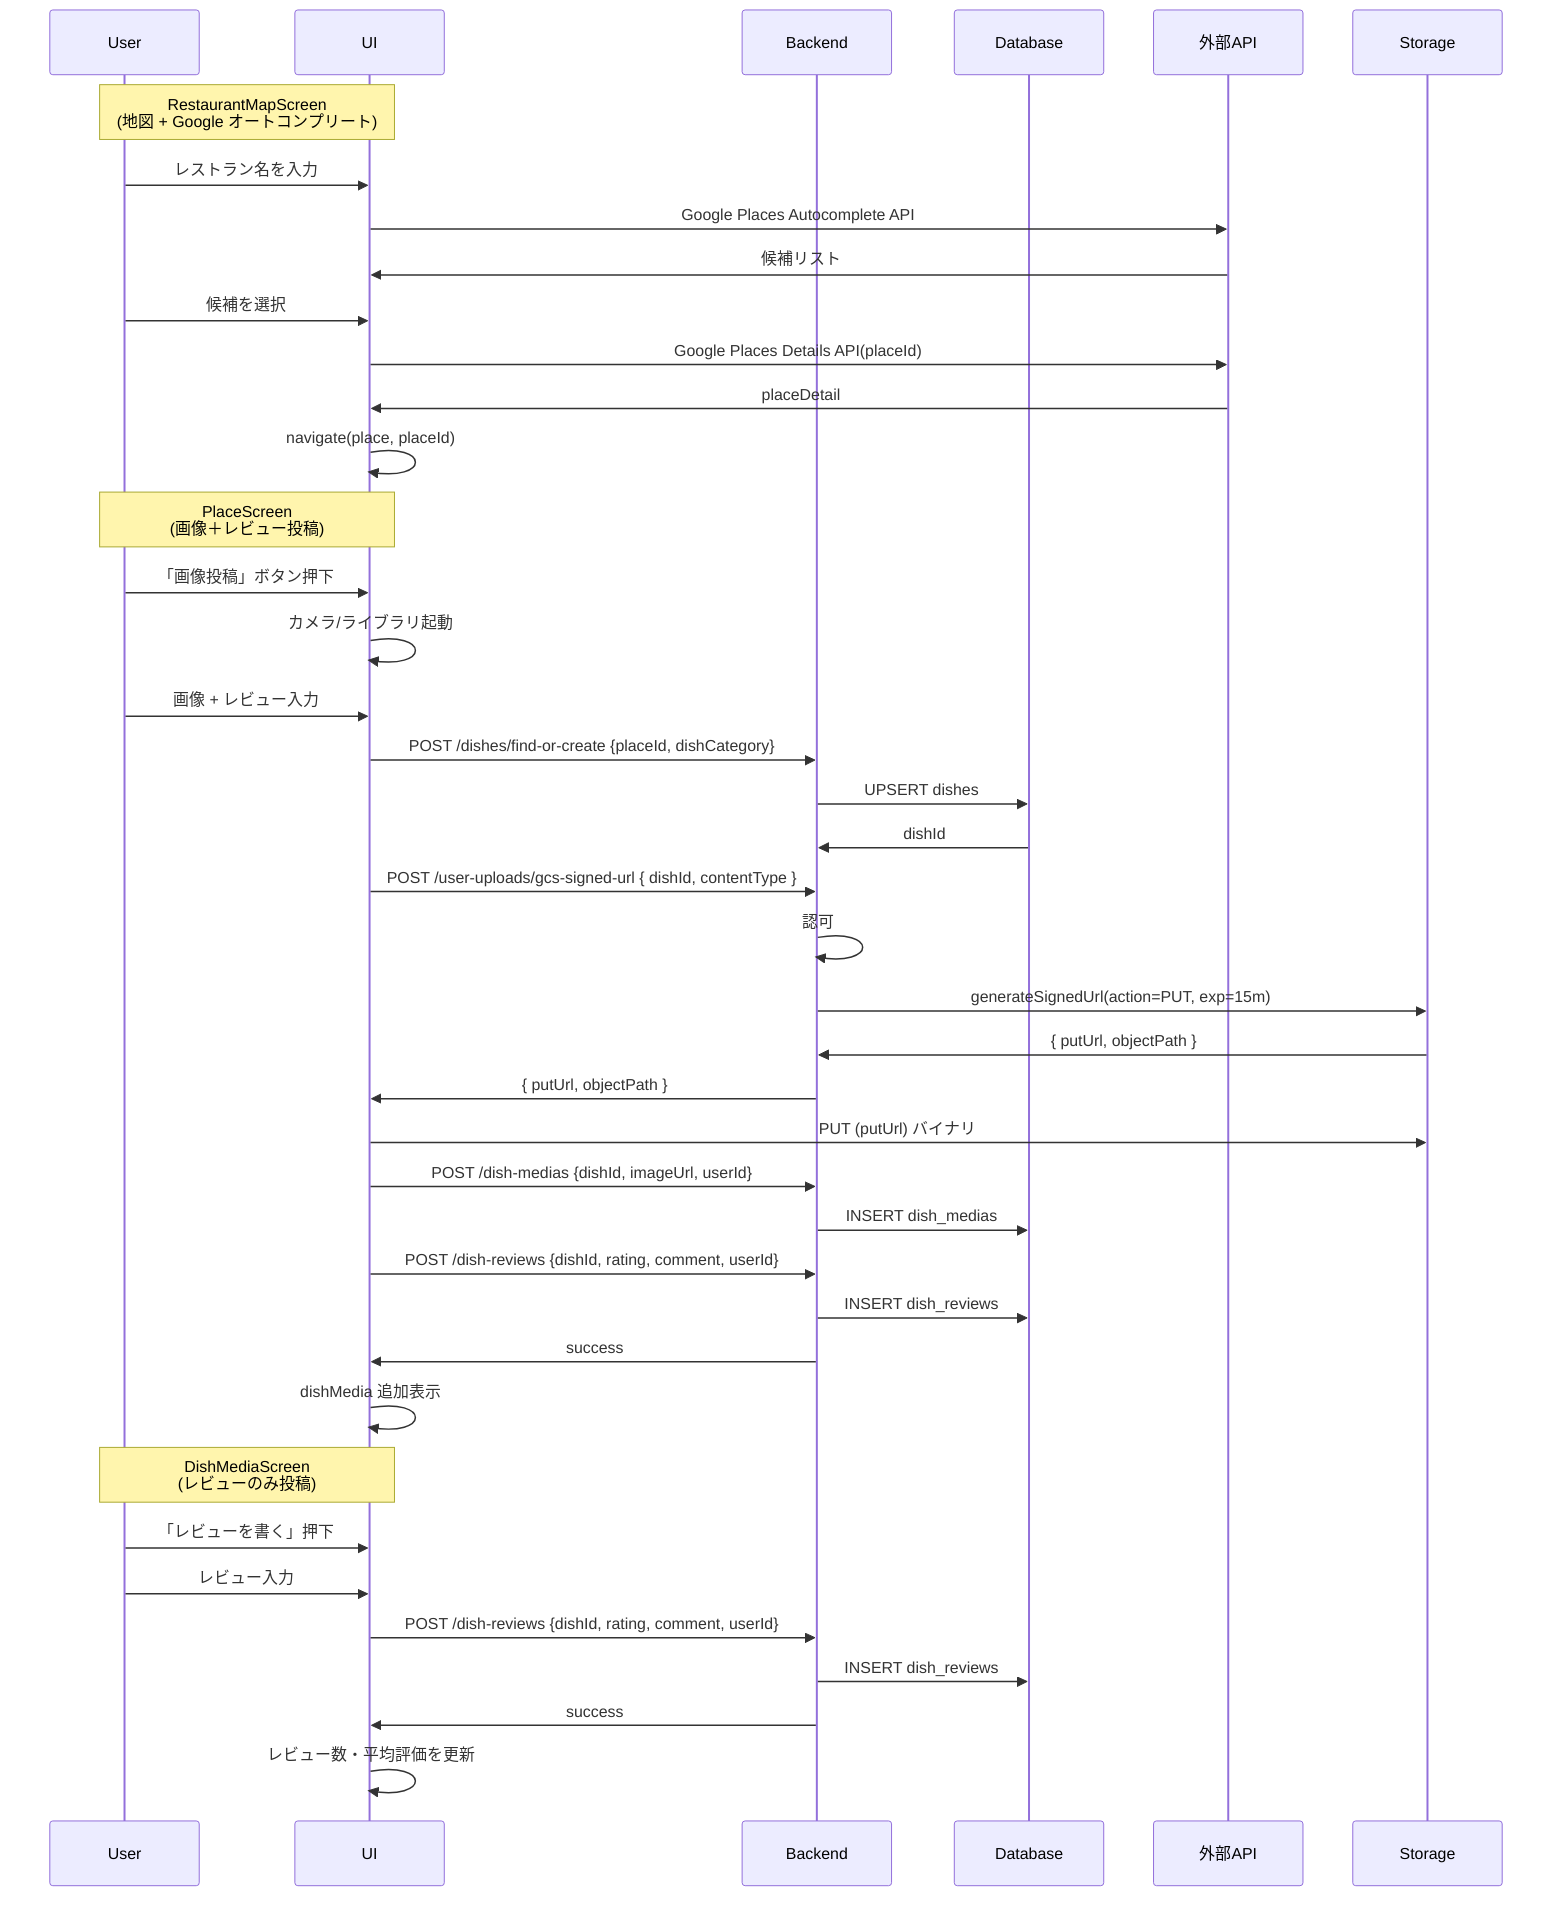 sequenceDiagram
    %% 共通登場人物
    participant User
    participant UI
    participant Backend
    participant Database
    participant 外部API
    participant Storage

    %% review/restaurant‑map ────────────────────────
    Note over User,UI: RestaurantMapScreen<br>(地図 + Google オートコンプリート)
    User ->> UI: レストラン名を入力
        UI ->> 外部API: Google Places Autocomplete API
            外部API ->> UI: 候補リスト
    User ->> UI: 候補を選択
        UI ->> 外部API: Google Places Details API(placeId)
            外部API ->> UI: placeDetail
        UI ->> UI: navigate(place, placeId)

    %% review/place‑screen 画像＋レビュー投稿 ───────
    Note over User,UI: PlaceScreen<br>(画像＋レビュー投稿)
    User ->> UI: 「画像投稿」ボタン押下
        UI ->> UI: カメラ/ライブラリ起動
    User ->> UI: 画像 + レビュー入力
        UI ->> Backend: POST /dishes/find-or-create {placeId, dishCategory}
            Backend ->> Database: UPSERT dishes
            Database ->> Backend: dishId
        UI ->> Backend: POST /user-uploads/gcs-signed-url { dishId, contentType }
            Backend ->> Backend: 認可
            Backend ->> Storage: generateSignedUrl(action=PUT, exp=15m)
                Storage ->> Backend: { putUrl, objectPath }
            Backend ->> UI: { putUrl, objectPath }
        UI ->> Storage: PUT (putUrl) バイナリ
        UI ->> Backend: POST /dish-medias {dishId, imageUrl, userId}
            Backend ->> Database: INSERT dish_medias
        UI ->> Backend: POST /dish-reviews {dishId, rating, comment, userId}
            Backend ->> Database: INSERT dish_reviews
        Backend ->> UI: success
    UI ->> UI: dishMedia 追加表示

    %% review/dish‑media‑screen レビューのみ ───────
    Note over User,UI: DishMediaScreen<br>(レビューのみ投稿)
    User ->> UI: 「レビューを書く」押下
    User ->> UI: レビュー入力
        UI ->> Backend: POST /dish-reviews {dishId, rating, comment, userId}
            Backend ->> Database: INSERT dish_reviews
        Backend ->> UI: success
    UI ->> UI: レビュー数・平均評価を更新